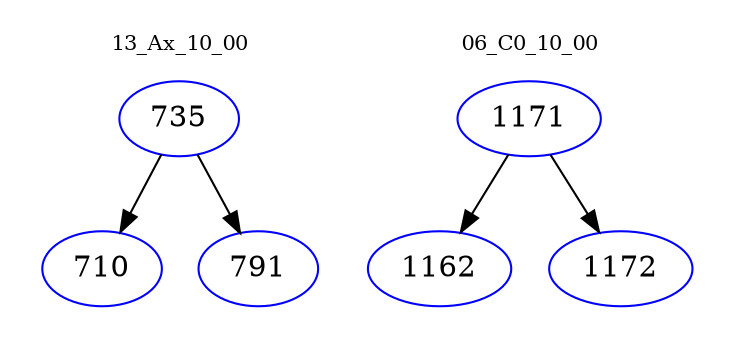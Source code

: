 digraph{
subgraph cluster_0 {
color = white
label = "13_Ax_10_00";
fontsize=10;
T0_735 [label="735", color="blue"]
T0_735 -> T0_710 [color="black"]
T0_710 [label="710", color="blue"]
T0_735 -> T0_791 [color="black"]
T0_791 [label="791", color="blue"]
}
subgraph cluster_1 {
color = white
label = "06_C0_10_00";
fontsize=10;
T1_1171 [label="1171", color="blue"]
T1_1171 -> T1_1162 [color="black"]
T1_1162 [label="1162", color="blue"]
T1_1171 -> T1_1172 [color="black"]
T1_1172 [label="1172", color="blue"]
}
}
